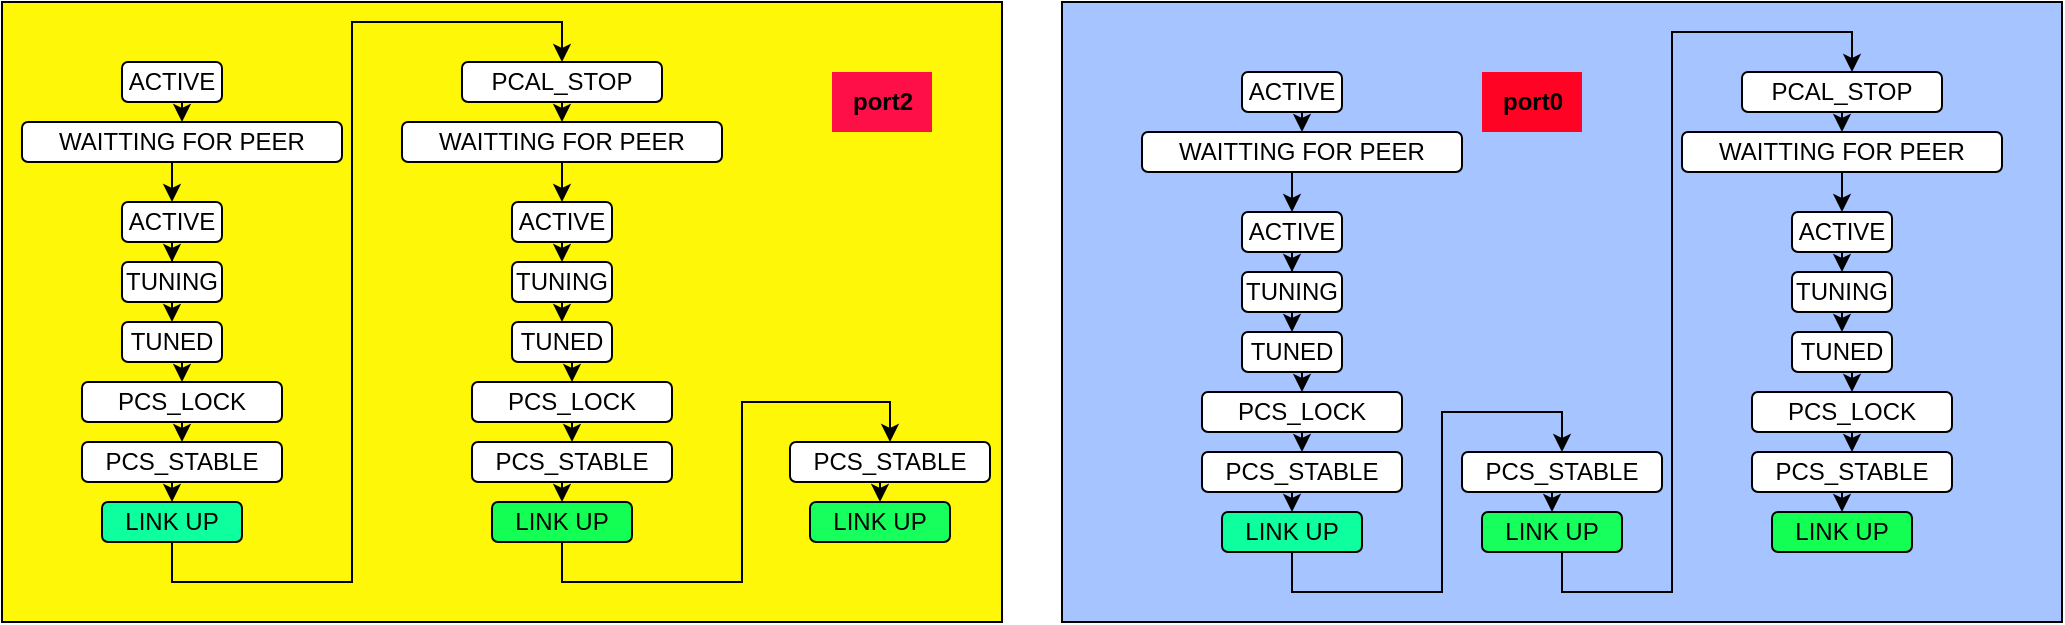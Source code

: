 <mxfile version="24.7.6">
  <diagram name="Page-1" id="fhFAsCIzdXZGrrx_TjSN">
    <mxGraphModel dx="1074" dy="469" grid="1" gridSize="10" guides="1" tooltips="1" connect="1" arrows="1" fold="1" page="1" pageScale="1" pageWidth="850" pageHeight="1100" math="0" shadow="0">
      <root>
        <mxCell id="0" />
        <mxCell id="1" parent="0" />
        <mxCell id="82fhSveqvJyXGWOy6nE--80" value="" style="whiteSpace=wrap;html=1;fillColor=#A6C4FF;" vertex="1" parent="1">
          <mxGeometry x="540" y="10" width="500" height="310" as="geometry" />
        </mxCell>
        <mxCell id="82fhSveqvJyXGWOy6nE--79" value="" style="whiteSpace=wrap;html=1;fillColor=#FFF708;" vertex="1" parent="1">
          <mxGeometry x="10" y="10" width="500" height="310" as="geometry" />
        </mxCell>
        <mxCell id="82fhSveqvJyXGWOy6nE--11" style="edgeStyle=orthogonalEdgeStyle;rounded=0;orthogonalLoop=1;jettySize=auto;html=1;exitX=0.5;exitY=1;exitDx=0;exitDy=0;entryX=0.5;entryY=0;entryDx=0;entryDy=0;" edge="1" parent="1" source="82fhSveqvJyXGWOy6nE--1" target="82fhSveqvJyXGWOy6nE--2">
          <mxGeometry relative="1" as="geometry" />
        </mxCell>
        <mxCell id="82fhSveqvJyXGWOy6nE--1" value="ACTIVE" style="rounded=1;whiteSpace=wrap;html=1;" vertex="1" parent="1">
          <mxGeometry x="70" y="40" width="50" height="20" as="geometry" />
        </mxCell>
        <mxCell id="82fhSveqvJyXGWOy6nE--12" style="edgeStyle=orthogonalEdgeStyle;rounded=0;orthogonalLoop=1;jettySize=auto;html=1;exitX=0.5;exitY=1;exitDx=0;exitDy=0;entryX=0.5;entryY=0;entryDx=0;entryDy=0;" edge="1" parent="1" source="82fhSveqvJyXGWOy6nE--2" target="82fhSveqvJyXGWOy6nE--3">
          <mxGeometry relative="1" as="geometry" />
        </mxCell>
        <mxCell id="82fhSveqvJyXGWOy6nE--2" value="WAITTING FOR PEER" style="rounded=1;whiteSpace=wrap;html=1;" vertex="1" parent="1">
          <mxGeometry x="20" y="70" width="160" height="20" as="geometry" />
        </mxCell>
        <mxCell id="82fhSveqvJyXGWOy6nE--13" style="edgeStyle=orthogonalEdgeStyle;rounded=0;orthogonalLoop=1;jettySize=auto;html=1;exitX=0.5;exitY=1;exitDx=0;exitDy=0;" edge="1" parent="1" source="82fhSveqvJyXGWOy6nE--3" target="82fhSveqvJyXGWOy6nE--4">
          <mxGeometry relative="1" as="geometry" />
        </mxCell>
        <mxCell id="82fhSveqvJyXGWOy6nE--3" value="ACTIVE" style="rounded=1;whiteSpace=wrap;html=1;" vertex="1" parent="1">
          <mxGeometry x="70" y="110" width="50" height="20" as="geometry" />
        </mxCell>
        <mxCell id="82fhSveqvJyXGWOy6nE--14" style="edgeStyle=orthogonalEdgeStyle;rounded=0;orthogonalLoop=1;jettySize=auto;html=1;exitX=0.5;exitY=1;exitDx=0;exitDy=0;entryX=0.5;entryY=0;entryDx=0;entryDy=0;" edge="1" parent="1" source="82fhSveqvJyXGWOy6nE--4" target="82fhSveqvJyXGWOy6nE--5">
          <mxGeometry relative="1" as="geometry" />
        </mxCell>
        <mxCell id="82fhSveqvJyXGWOy6nE--4" value="TUNING" style="rounded=1;whiteSpace=wrap;html=1;" vertex="1" parent="1">
          <mxGeometry x="70" y="140" width="50" height="20" as="geometry" />
        </mxCell>
        <mxCell id="82fhSveqvJyXGWOy6nE--15" style="edgeStyle=orthogonalEdgeStyle;rounded=0;orthogonalLoop=1;jettySize=auto;html=1;exitX=0.5;exitY=1;exitDx=0;exitDy=0;entryX=0.5;entryY=0;entryDx=0;entryDy=0;" edge="1" parent="1" source="82fhSveqvJyXGWOy6nE--5" target="82fhSveqvJyXGWOy6nE--6">
          <mxGeometry relative="1" as="geometry" />
        </mxCell>
        <mxCell id="82fhSveqvJyXGWOy6nE--5" value="TUNED" style="rounded=1;whiteSpace=wrap;html=1;" vertex="1" parent="1">
          <mxGeometry x="70" y="170" width="50" height="20" as="geometry" />
        </mxCell>
        <mxCell id="82fhSveqvJyXGWOy6nE--16" style="edgeStyle=orthogonalEdgeStyle;rounded=0;orthogonalLoop=1;jettySize=auto;html=1;exitX=0.5;exitY=1;exitDx=0;exitDy=0;entryX=0.5;entryY=0;entryDx=0;entryDy=0;" edge="1" parent="1" source="82fhSveqvJyXGWOy6nE--6" target="82fhSveqvJyXGWOy6nE--7">
          <mxGeometry relative="1" as="geometry" />
        </mxCell>
        <mxCell id="82fhSveqvJyXGWOy6nE--6" value="PCS_LOCK" style="rounded=1;whiteSpace=wrap;html=1;" vertex="1" parent="1">
          <mxGeometry x="50" y="200" width="100" height="20" as="geometry" />
        </mxCell>
        <mxCell id="82fhSveqvJyXGWOy6nE--17" style="edgeStyle=orthogonalEdgeStyle;rounded=0;orthogonalLoop=1;jettySize=auto;html=1;exitX=0.5;exitY=1;exitDx=0;exitDy=0;entryX=0.5;entryY=0;entryDx=0;entryDy=0;" edge="1" parent="1" source="82fhSveqvJyXGWOy6nE--7" target="82fhSveqvJyXGWOy6nE--8">
          <mxGeometry relative="1" as="geometry" />
        </mxCell>
        <mxCell id="82fhSveqvJyXGWOy6nE--7" value="PCS_STABLE" style="rounded=1;whiteSpace=wrap;html=1;" vertex="1" parent="1">
          <mxGeometry x="50" y="230" width="100" height="20" as="geometry" />
        </mxCell>
        <mxCell id="82fhSveqvJyXGWOy6nE--18" style="edgeStyle=orthogonalEdgeStyle;rounded=0;orthogonalLoop=1;jettySize=auto;html=1;exitX=0.5;exitY=1;exitDx=0;exitDy=0;entryX=0.5;entryY=0;entryDx=0;entryDy=0;" edge="1" parent="1" source="82fhSveqvJyXGWOy6nE--8" target="82fhSveqvJyXGWOy6nE--9">
          <mxGeometry relative="1" as="geometry" />
        </mxCell>
        <mxCell id="82fhSveqvJyXGWOy6nE--8" value="LINK UP" style="rounded=1;whiteSpace=wrap;html=1;fillColor=#0DFF9E;" vertex="1" parent="1">
          <mxGeometry x="60" y="260" width="70" height="20" as="geometry" />
        </mxCell>
        <mxCell id="82fhSveqvJyXGWOy6nE--39" style="edgeStyle=orthogonalEdgeStyle;rounded=0;orthogonalLoop=1;jettySize=auto;html=1;exitX=0.5;exitY=1;exitDx=0;exitDy=0;entryX=0.5;entryY=0;entryDx=0;entryDy=0;" edge="1" parent="1" source="82fhSveqvJyXGWOy6nE--9" target="82fhSveqvJyXGWOy6nE--10">
          <mxGeometry relative="1" as="geometry" />
        </mxCell>
        <mxCell id="82fhSveqvJyXGWOy6nE--9" value="PCAL_STOP" style="rounded=1;whiteSpace=wrap;html=1;" vertex="1" parent="1">
          <mxGeometry x="240" y="40" width="100" height="20" as="geometry" />
        </mxCell>
        <mxCell id="82fhSveqvJyXGWOy6nE--26" style="edgeStyle=orthogonalEdgeStyle;rounded=0;orthogonalLoop=1;jettySize=auto;html=1;exitX=0.5;exitY=1;exitDx=0;exitDy=0;entryX=0.5;entryY=0;entryDx=0;entryDy=0;" edge="1" parent="1" source="82fhSveqvJyXGWOy6nE--10" target="82fhSveqvJyXGWOy6nE--20">
          <mxGeometry relative="1" as="geometry" />
        </mxCell>
        <mxCell id="82fhSveqvJyXGWOy6nE--10" value="WAITTING FOR PEER" style="rounded=1;whiteSpace=wrap;html=1;" vertex="1" parent="1">
          <mxGeometry x="210" y="70" width="160" height="20" as="geometry" />
        </mxCell>
        <mxCell id="82fhSveqvJyXGWOy6nE--27" style="edgeStyle=orthogonalEdgeStyle;rounded=0;orthogonalLoop=1;jettySize=auto;html=1;exitX=0.5;exitY=1;exitDx=0;exitDy=0;entryX=0.5;entryY=0;entryDx=0;entryDy=0;" edge="1" parent="1" source="82fhSveqvJyXGWOy6nE--20" target="82fhSveqvJyXGWOy6nE--21">
          <mxGeometry relative="1" as="geometry" />
        </mxCell>
        <mxCell id="82fhSveqvJyXGWOy6nE--20" value="ACTIVE" style="rounded=1;whiteSpace=wrap;html=1;" vertex="1" parent="1">
          <mxGeometry x="265" y="110" width="50" height="20" as="geometry" />
        </mxCell>
        <mxCell id="82fhSveqvJyXGWOy6nE--28" style="edgeStyle=orthogonalEdgeStyle;rounded=0;orthogonalLoop=1;jettySize=auto;html=1;exitX=0.5;exitY=1;exitDx=0;exitDy=0;entryX=0.5;entryY=0;entryDx=0;entryDy=0;" edge="1" parent="1" source="82fhSveqvJyXGWOy6nE--21" target="82fhSveqvJyXGWOy6nE--22">
          <mxGeometry relative="1" as="geometry" />
        </mxCell>
        <mxCell id="82fhSveqvJyXGWOy6nE--21" value="TUNING" style="rounded=1;whiteSpace=wrap;html=1;" vertex="1" parent="1">
          <mxGeometry x="265" y="140" width="50" height="20" as="geometry" />
        </mxCell>
        <mxCell id="82fhSveqvJyXGWOy6nE--29" style="edgeStyle=orthogonalEdgeStyle;rounded=0;orthogonalLoop=1;jettySize=auto;html=1;exitX=0.5;exitY=1;exitDx=0;exitDy=0;entryX=0.5;entryY=0;entryDx=0;entryDy=0;" edge="1" parent="1" source="82fhSveqvJyXGWOy6nE--22" target="82fhSveqvJyXGWOy6nE--23">
          <mxGeometry relative="1" as="geometry" />
        </mxCell>
        <mxCell id="82fhSveqvJyXGWOy6nE--22" value="TUNED" style="rounded=1;whiteSpace=wrap;html=1;" vertex="1" parent="1">
          <mxGeometry x="265" y="170" width="50" height="20" as="geometry" />
        </mxCell>
        <mxCell id="82fhSveqvJyXGWOy6nE--30" style="edgeStyle=orthogonalEdgeStyle;rounded=0;orthogonalLoop=1;jettySize=auto;html=1;exitX=0.5;exitY=1;exitDx=0;exitDy=0;entryX=0.5;entryY=0;entryDx=0;entryDy=0;" edge="1" parent="1" source="82fhSveqvJyXGWOy6nE--23" target="82fhSveqvJyXGWOy6nE--24">
          <mxGeometry relative="1" as="geometry" />
        </mxCell>
        <mxCell id="82fhSveqvJyXGWOy6nE--23" value="PCS_LOCK" style="rounded=1;whiteSpace=wrap;html=1;" vertex="1" parent="1">
          <mxGeometry x="245" y="200" width="100" height="20" as="geometry" />
        </mxCell>
        <mxCell id="82fhSveqvJyXGWOy6nE--31" style="edgeStyle=orthogonalEdgeStyle;rounded=0;orthogonalLoop=1;jettySize=auto;html=1;exitX=0.5;exitY=1;exitDx=0;exitDy=0;entryX=0.5;entryY=0;entryDx=0;entryDy=0;" edge="1" parent="1" source="82fhSveqvJyXGWOy6nE--24" target="82fhSveqvJyXGWOy6nE--25">
          <mxGeometry relative="1" as="geometry" />
        </mxCell>
        <mxCell id="82fhSveqvJyXGWOy6nE--24" value="PCS_STABLE" style="rounded=1;whiteSpace=wrap;html=1;" vertex="1" parent="1">
          <mxGeometry x="245" y="230" width="100" height="20" as="geometry" />
        </mxCell>
        <mxCell id="82fhSveqvJyXGWOy6nE--38" style="edgeStyle=orthogonalEdgeStyle;rounded=0;orthogonalLoop=1;jettySize=auto;html=1;exitX=0.5;exitY=1;exitDx=0;exitDy=0;entryX=0.5;entryY=0;entryDx=0;entryDy=0;" edge="1" parent="1" source="82fhSveqvJyXGWOy6nE--25" target="82fhSveqvJyXGWOy6nE--36">
          <mxGeometry relative="1" as="geometry">
            <Array as="points">
              <mxPoint x="290" y="300" />
              <mxPoint x="380" y="300" />
              <mxPoint x="380" y="210" />
              <mxPoint x="454" y="210" />
            </Array>
          </mxGeometry>
        </mxCell>
        <mxCell id="82fhSveqvJyXGWOy6nE--25" value="LINK UP" style="rounded=1;whiteSpace=wrap;html=1;fillColor=#14FF53;" vertex="1" parent="1">
          <mxGeometry x="255" y="260" width="70" height="20" as="geometry" />
        </mxCell>
        <mxCell id="82fhSveqvJyXGWOy6nE--35" style="edgeStyle=orthogonalEdgeStyle;rounded=0;orthogonalLoop=1;jettySize=auto;html=1;exitX=0.5;exitY=1;exitDx=0;exitDy=0;entryX=0.5;entryY=0;entryDx=0;entryDy=0;" edge="1" parent="1" source="82fhSveqvJyXGWOy6nE--36" target="82fhSveqvJyXGWOy6nE--37">
          <mxGeometry relative="1" as="geometry" />
        </mxCell>
        <mxCell id="82fhSveqvJyXGWOy6nE--36" value="PCS_STABLE" style="rounded=1;whiteSpace=wrap;html=1;" vertex="1" parent="1">
          <mxGeometry x="404" y="230" width="100" height="20" as="geometry" />
        </mxCell>
        <mxCell id="82fhSveqvJyXGWOy6nE--37" value="LINK UP" style="rounded=1;whiteSpace=wrap;html=1;fillColor=#17FF5D;" vertex="1" parent="1">
          <mxGeometry x="414" y="260" width="70" height="20" as="geometry" />
        </mxCell>
        <mxCell id="82fhSveqvJyXGWOy6nE--40" style="edgeStyle=orthogonalEdgeStyle;rounded=0;orthogonalLoop=1;jettySize=auto;html=1;exitX=0.5;exitY=1;exitDx=0;exitDy=0;entryX=0.5;entryY=0;entryDx=0;entryDy=0;" edge="1" parent="1" source="82fhSveqvJyXGWOy6nE--41" target="82fhSveqvJyXGWOy6nE--43">
          <mxGeometry relative="1" as="geometry" />
        </mxCell>
        <mxCell id="82fhSveqvJyXGWOy6nE--41" value="ACTIVE" style="rounded=1;whiteSpace=wrap;html=1;" vertex="1" parent="1">
          <mxGeometry x="630" y="45" width="50" height="20" as="geometry" />
        </mxCell>
        <mxCell id="82fhSveqvJyXGWOy6nE--42" style="edgeStyle=orthogonalEdgeStyle;rounded=0;orthogonalLoop=1;jettySize=auto;html=1;exitX=0.5;exitY=1;exitDx=0;exitDy=0;entryX=0.5;entryY=0;entryDx=0;entryDy=0;" edge="1" parent="1" source="82fhSveqvJyXGWOy6nE--43" target="82fhSveqvJyXGWOy6nE--45">
          <mxGeometry relative="1" as="geometry" />
        </mxCell>
        <mxCell id="82fhSveqvJyXGWOy6nE--43" value="WAITTING FOR PEER" style="rounded=1;whiteSpace=wrap;html=1;" vertex="1" parent="1">
          <mxGeometry x="580" y="75" width="160" height="20" as="geometry" />
        </mxCell>
        <mxCell id="82fhSveqvJyXGWOy6nE--44" style="edgeStyle=orthogonalEdgeStyle;rounded=0;orthogonalLoop=1;jettySize=auto;html=1;exitX=0.5;exitY=1;exitDx=0;exitDy=0;" edge="1" parent="1" source="82fhSveqvJyXGWOy6nE--45" target="82fhSveqvJyXGWOy6nE--47">
          <mxGeometry relative="1" as="geometry" />
        </mxCell>
        <mxCell id="82fhSveqvJyXGWOy6nE--45" value="ACTIVE" style="rounded=1;whiteSpace=wrap;html=1;" vertex="1" parent="1">
          <mxGeometry x="630" y="115" width="50" height="20" as="geometry" />
        </mxCell>
        <mxCell id="82fhSveqvJyXGWOy6nE--46" style="edgeStyle=orthogonalEdgeStyle;rounded=0;orthogonalLoop=1;jettySize=auto;html=1;exitX=0.5;exitY=1;exitDx=0;exitDy=0;entryX=0.5;entryY=0;entryDx=0;entryDy=0;" edge="1" parent="1" source="82fhSveqvJyXGWOy6nE--47" target="82fhSveqvJyXGWOy6nE--49">
          <mxGeometry relative="1" as="geometry" />
        </mxCell>
        <mxCell id="82fhSveqvJyXGWOy6nE--47" value="TUNING" style="rounded=1;whiteSpace=wrap;html=1;" vertex="1" parent="1">
          <mxGeometry x="630" y="145" width="50" height="20" as="geometry" />
        </mxCell>
        <mxCell id="82fhSveqvJyXGWOy6nE--48" style="edgeStyle=orthogonalEdgeStyle;rounded=0;orthogonalLoop=1;jettySize=auto;html=1;exitX=0.5;exitY=1;exitDx=0;exitDy=0;entryX=0.5;entryY=0;entryDx=0;entryDy=0;" edge="1" parent="1" source="82fhSveqvJyXGWOy6nE--49" target="82fhSveqvJyXGWOy6nE--51">
          <mxGeometry relative="1" as="geometry" />
        </mxCell>
        <mxCell id="82fhSveqvJyXGWOy6nE--49" value="TUNED" style="rounded=1;whiteSpace=wrap;html=1;" vertex="1" parent="1">
          <mxGeometry x="630" y="175" width="50" height="20" as="geometry" />
        </mxCell>
        <mxCell id="82fhSveqvJyXGWOy6nE--50" style="edgeStyle=orthogonalEdgeStyle;rounded=0;orthogonalLoop=1;jettySize=auto;html=1;exitX=0.5;exitY=1;exitDx=0;exitDy=0;entryX=0.5;entryY=0;entryDx=0;entryDy=0;" edge="1" parent="1" source="82fhSveqvJyXGWOy6nE--51" target="82fhSveqvJyXGWOy6nE--53">
          <mxGeometry relative="1" as="geometry" />
        </mxCell>
        <mxCell id="82fhSveqvJyXGWOy6nE--51" value="PCS_LOCK" style="rounded=1;whiteSpace=wrap;html=1;" vertex="1" parent="1">
          <mxGeometry x="610" y="205" width="100" height="20" as="geometry" />
        </mxCell>
        <mxCell id="82fhSveqvJyXGWOy6nE--52" style="edgeStyle=orthogonalEdgeStyle;rounded=0;orthogonalLoop=1;jettySize=auto;html=1;exitX=0.5;exitY=1;exitDx=0;exitDy=0;entryX=0.5;entryY=0;entryDx=0;entryDy=0;" edge="1" parent="1" source="82fhSveqvJyXGWOy6nE--53" target="82fhSveqvJyXGWOy6nE--55">
          <mxGeometry relative="1" as="geometry" />
        </mxCell>
        <mxCell id="82fhSveqvJyXGWOy6nE--53" value="PCS_STABLE" style="rounded=1;whiteSpace=wrap;html=1;" vertex="1" parent="1">
          <mxGeometry x="610" y="235" width="100" height="20" as="geometry" />
        </mxCell>
        <mxCell id="82fhSveqvJyXGWOy6nE--75" style="edgeStyle=orthogonalEdgeStyle;rounded=0;orthogonalLoop=1;jettySize=auto;html=1;exitX=0.5;exitY=1;exitDx=0;exitDy=0;entryX=0.5;entryY=0;entryDx=0;entryDy=0;" edge="1" parent="1" source="82fhSveqvJyXGWOy6nE--55" target="82fhSveqvJyXGWOy6nE--73">
          <mxGeometry relative="1" as="geometry">
            <Array as="points">
              <mxPoint x="655" y="305" />
              <mxPoint x="730" y="305" />
              <mxPoint x="730" y="215" />
              <mxPoint x="790" y="215" />
            </Array>
          </mxGeometry>
        </mxCell>
        <mxCell id="82fhSveqvJyXGWOy6nE--55" value="LINK UP" style="rounded=1;whiteSpace=wrap;html=1;fillColor=#0DFF9E;" vertex="1" parent="1">
          <mxGeometry x="620" y="265" width="70" height="20" as="geometry" />
        </mxCell>
        <mxCell id="82fhSveqvJyXGWOy6nE--56" style="edgeStyle=orthogonalEdgeStyle;rounded=0;orthogonalLoop=1;jettySize=auto;html=1;exitX=0.5;exitY=1;exitDx=0;exitDy=0;entryX=0.5;entryY=0;entryDx=0;entryDy=0;" edge="1" parent="1" source="82fhSveqvJyXGWOy6nE--57" target="82fhSveqvJyXGWOy6nE--59">
          <mxGeometry relative="1" as="geometry" />
        </mxCell>
        <mxCell id="82fhSveqvJyXGWOy6nE--57" value="PCAL_STOP" style="rounded=1;whiteSpace=wrap;html=1;" vertex="1" parent="1">
          <mxGeometry x="880" y="45" width="100" height="20" as="geometry" />
        </mxCell>
        <mxCell id="82fhSveqvJyXGWOy6nE--58" style="edgeStyle=orthogonalEdgeStyle;rounded=0;orthogonalLoop=1;jettySize=auto;html=1;exitX=0.5;exitY=1;exitDx=0;exitDy=0;entryX=0.5;entryY=0;entryDx=0;entryDy=0;" edge="1" parent="1" source="82fhSveqvJyXGWOy6nE--59" target="82fhSveqvJyXGWOy6nE--61">
          <mxGeometry relative="1" as="geometry" />
        </mxCell>
        <mxCell id="82fhSveqvJyXGWOy6nE--59" value="WAITTING FOR PEER" style="rounded=1;whiteSpace=wrap;html=1;" vertex="1" parent="1">
          <mxGeometry x="850" y="75" width="160" height="20" as="geometry" />
        </mxCell>
        <mxCell id="82fhSveqvJyXGWOy6nE--60" style="edgeStyle=orthogonalEdgeStyle;rounded=0;orthogonalLoop=1;jettySize=auto;html=1;exitX=0.5;exitY=1;exitDx=0;exitDy=0;entryX=0.5;entryY=0;entryDx=0;entryDy=0;" edge="1" parent="1" source="82fhSveqvJyXGWOy6nE--61" target="82fhSveqvJyXGWOy6nE--63">
          <mxGeometry relative="1" as="geometry" />
        </mxCell>
        <mxCell id="82fhSveqvJyXGWOy6nE--61" value="ACTIVE" style="rounded=1;whiteSpace=wrap;html=1;" vertex="1" parent="1">
          <mxGeometry x="905" y="115" width="50" height="20" as="geometry" />
        </mxCell>
        <mxCell id="82fhSveqvJyXGWOy6nE--62" style="edgeStyle=orthogonalEdgeStyle;rounded=0;orthogonalLoop=1;jettySize=auto;html=1;exitX=0.5;exitY=1;exitDx=0;exitDy=0;entryX=0.5;entryY=0;entryDx=0;entryDy=0;" edge="1" parent="1" source="82fhSveqvJyXGWOy6nE--63" target="82fhSveqvJyXGWOy6nE--65">
          <mxGeometry relative="1" as="geometry" />
        </mxCell>
        <mxCell id="82fhSveqvJyXGWOy6nE--63" value="TUNING" style="rounded=1;whiteSpace=wrap;html=1;" vertex="1" parent="1">
          <mxGeometry x="905" y="145" width="50" height="20" as="geometry" />
        </mxCell>
        <mxCell id="82fhSveqvJyXGWOy6nE--64" style="edgeStyle=orthogonalEdgeStyle;rounded=0;orthogonalLoop=1;jettySize=auto;html=1;exitX=0.5;exitY=1;exitDx=0;exitDy=0;entryX=0.5;entryY=0;entryDx=0;entryDy=0;" edge="1" parent="1" source="82fhSveqvJyXGWOy6nE--65" target="82fhSveqvJyXGWOy6nE--67">
          <mxGeometry relative="1" as="geometry" />
        </mxCell>
        <mxCell id="82fhSveqvJyXGWOy6nE--65" value="TUNED" style="rounded=1;whiteSpace=wrap;html=1;" vertex="1" parent="1">
          <mxGeometry x="905" y="175" width="50" height="20" as="geometry" />
        </mxCell>
        <mxCell id="82fhSveqvJyXGWOy6nE--66" style="edgeStyle=orthogonalEdgeStyle;rounded=0;orthogonalLoop=1;jettySize=auto;html=1;exitX=0.5;exitY=1;exitDx=0;exitDy=0;entryX=0.5;entryY=0;entryDx=0;entryDy=0;" edge="1" parent="1" source="82fhSveqvJyXGWOy6nE--67" target="82fhSveqvJyXGWOy6nE--69">
          <mxGeometry relative="1" as="geometry" />
        </mxCell>
        <mxCell id="82fhSveqvJyXGWOy6nE--67" value="PCS_LOCK" style="rounded=1;whiteSpace=wrap;html=1;" vertex="1" parent="1">
          <mxGeometry x="885" y="205" width="100" height="20" as="geometry" />
        </mxCell>
        <mxCell id="82fhSveqvJyXGWOy6nE--68" style="edgeStyle=orthogonalEdgeStyle;rounded=0;orthogonalLoop=1;jettySize=auto;html=1;exitX=0.5;exitY=1;exitDx=0;exitDy=0;entryX=0.5;entryY=0;entryDx=0;entryDy=0;" edge="1" parent="1" source="82fhSveqvJyXGWOy6nE--69" target="82fhSveqvJyXGWOy6nE--71">
          <mxGeometry relative="1" as="geometry" />
        </mxCell>
        <mxCell id="82fhSveqvJyXGWOy6nE--69" value="PCS_STABLE" style="rounded=1;whiteSpace=wrap;html=1;" vertex="1" parent="1">
          <mxGeometry x="885" y="235" width="100" height="20" as="geometry" />
        </mxCell>
        <mxCell id="82fhSveqvJyXGWOy6nE--71" value="LINK UP" style="rounded=1;whiteSpace=wrap;html=1;fillColor=#14FF53;" vertex="1" parent="1">
          <mxGeometry x="895" y="265" width="70" height="20" as="geometry" />
        </mxCell>
        <mxCell id="82fhSveqvJyXGWOy6nE--72" style="edgeStyle=orthogonalEdgeStyle;rounded=0;orthogonalLoop=1;jettySize=auto;html=1;exitX=0.5;exitY=1;exitDx=0;exitDy=0;entryX=0.5;entryY=0;entryDx=0;entryDy=0;" edge="1" parent="1" source="82fhSveqvJyXGWOy6nE--73" target="82fhSveqvJyXGWOy6nE--74">
          <mxGeometry relative="1" as="geometry" />
        </mxCell>
        <mxCell id="82fhSveqvJyXGWOy6nE--73" value="PCS_STABLE" style="rounded=1;whiteSpace=wrap;html=1;" vertex="1" parent="1">
          <mxGeometry x="740" y="235" width="100" height="20" as="geometry" />
        </mxCell>
        <mxCell id="82fhSveqvJyXGWOy6nE--76" style="edgeStyle=orthogonalEdgeStyle;rounded=0;orthogonalLoop=1;jettySize=auto;html=1;exitX=0.5;exitY=1;exitDx=0;exitDy=0;entryX=0.5;entryY=0;entryDx=0;entryDy=0;" edge="1" parent="1">
          <mxGeometry relative="1" as="geometry">
            <mxPoint x="790" y="285" as="sourcePoint" />
            <mxPoint x="935" y="45" as="targetPoint" />
            <Array as="points">
              <mxPoint x="790" y="305" />
              <mxPoint x="845" y="305" />
              <mxPoint x="845" y="25" />
              <mxPoint x="935" y="25" />
            </Array>
          </mxGeometry>
        </mxCell>
        <mxCell id="82fhSveqvJyXGWOy6nE--74" value="LINK UP" style="rounded=1;whiteSpace=wrap;html=1;fillColor=#17FF5D;" vertex="1" parent="1">
          <mxGeometry x="750" y="265" width="70" height="20" as="geometry" />
        </mxCell>
        <mxCell id="82fhSveqvJyXGWOy6nE--81" value="port2" style="text;html=1;align=center;verticalAlign=middle;resizable=0;points=[];autosize=1;strokeColor=none;fillColor=#FF0F47;fontStyle=1" vertex="1" parent="1">
          <mxGeometry x="425" y="45" width="50" height="30" as="geometry" />
        </mxCell>
        <mxCell id="82fhSveqvJyXGWOy6nE--82" value="port0" style="text;html=1;align=center;verticalAlign=middle;resizable=0;points=[];autosize=1;strokeColor=none;fillColor=#FF0324;fontStyle=1" vertex="1" parent="1">
          <mxGeometry x="750" y="45" width="50" height="30" as="geometry" />
        </mxCell>
      </root>
    </mxGraphModel>
  </diagram>
</mxfile>
